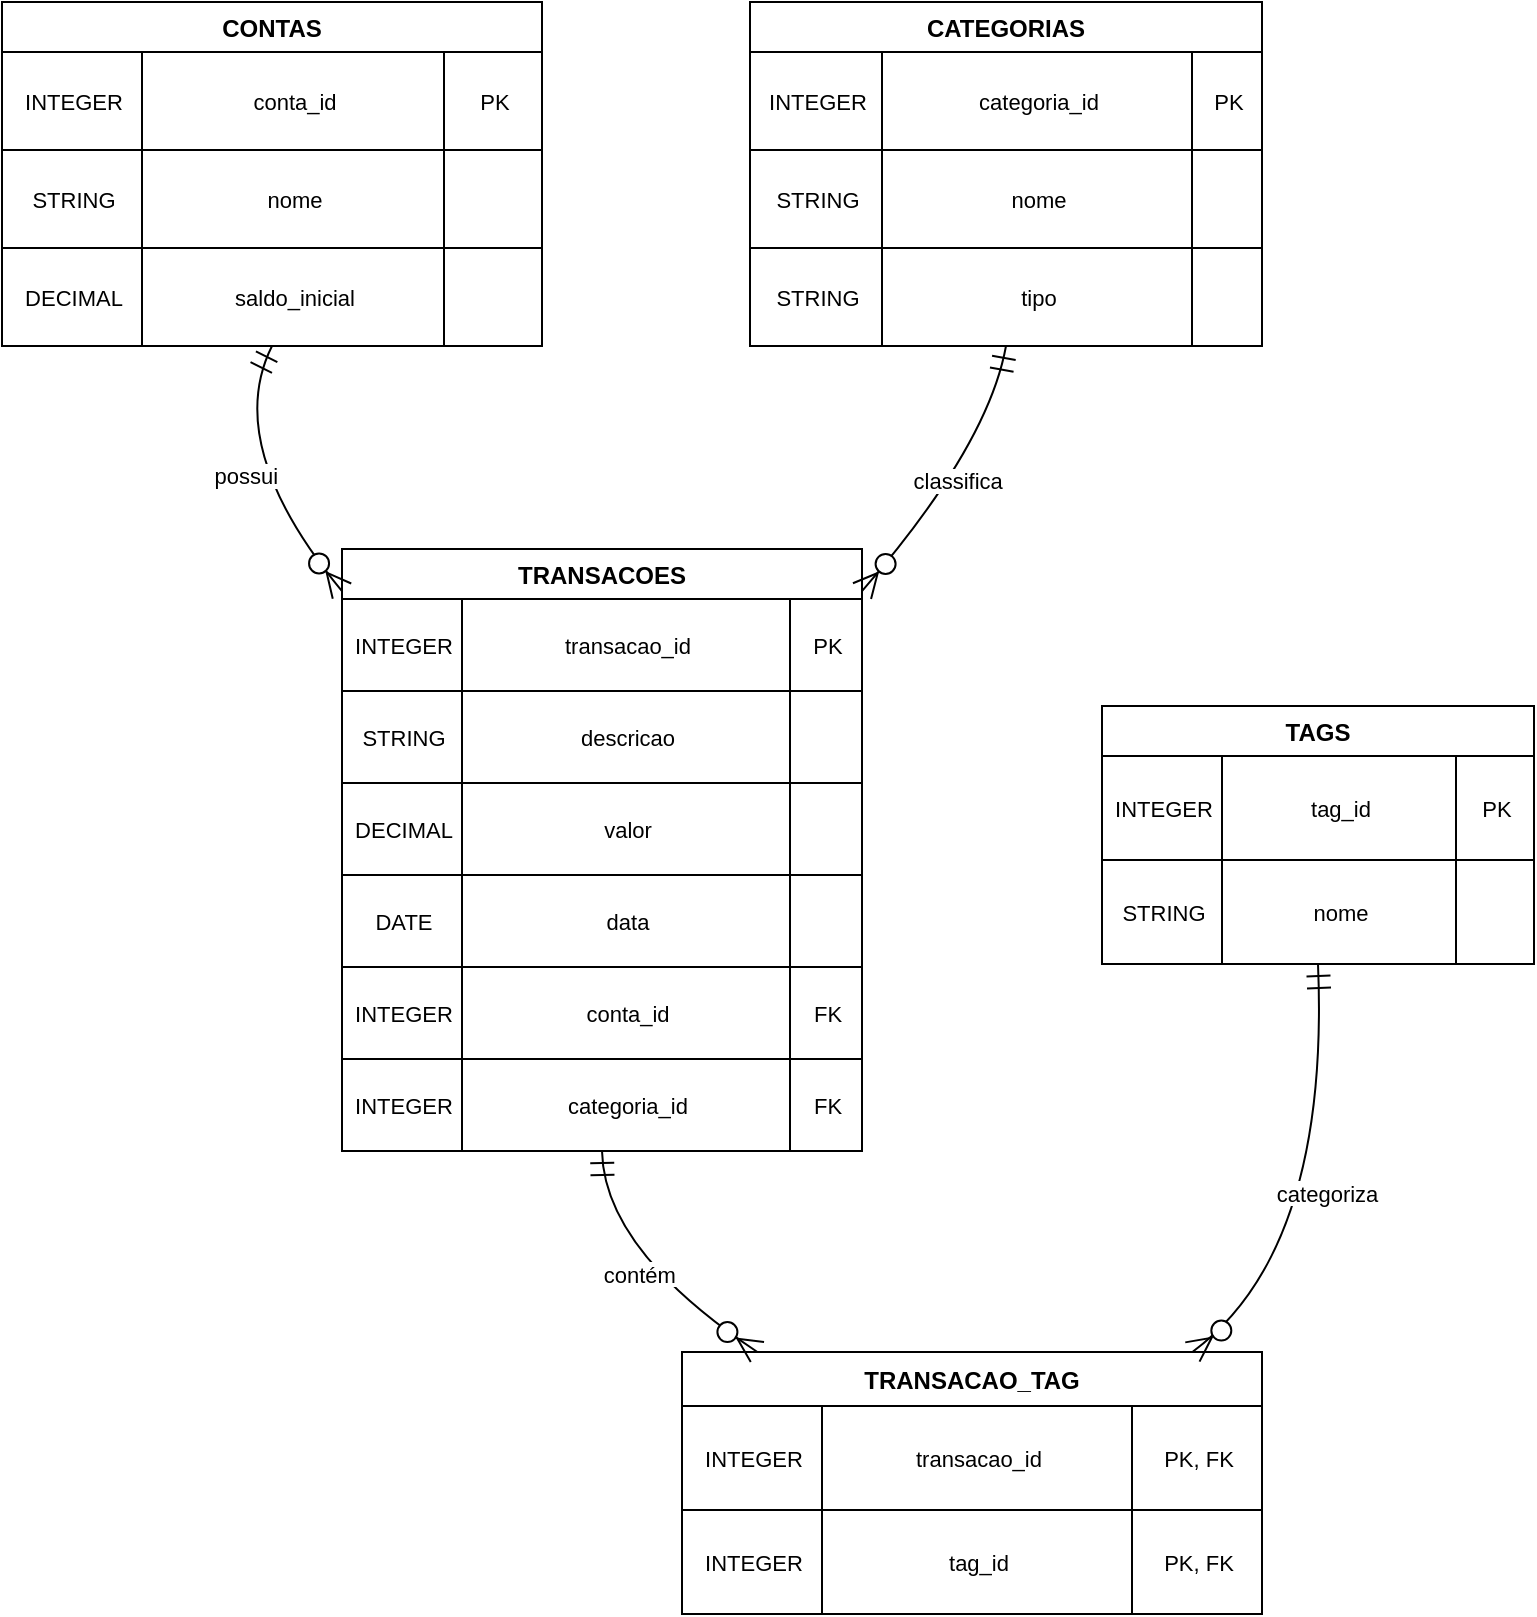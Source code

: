 <mxfile version="28.1.2">
  <diagram name="Página-1" id="78_wQrVvobNNCpphsz5z">
    <mxGraphModel dx="1034" dy="580" grid="1" gridSize="10" guides="1" tooltips="1" connect="1" arrows="1" fold="1" page="1" pageScale="1" pageWidth="827" pageHeight="1169" math="0" shadow="0">
      <root>
        <mxCell id="0" />
        <mxCell id="1" parent="0" />
        <mxCell id="2" value="CONTAS" style="shape=table;startSize=25;container=1;collapsible=0;childLayout=tableLayout;fixedRows=1;rowLines=1;fontStyle=1;align=center;resizeLast=1;" parent="1" vertex="1">
          <mxGeometry x="20" y="8" width="270" height="172" as="geometry" />
        </mxCell>
        <mxCell id="3" style="shape=tableRow;horizontal=0;startSize=0;swimlaneHead=0;swimlaneBody=0;fillColor=none;collapsible=0;dropTarget=0;points=[[0,0.5],[1,0.5]];portConstraint=eastwest;top=0;left=0;right=0;bottom=0;" parent="2" vertex="1">
          <mxGeometry y="25" width="270" height="49" as="geometry" />
        </mxCell>
        <mxCell id="4" value="INTEGER" style="shape=partialRectangle;connectable=0;fillColor=none;top=0;left=0;bottom=0;right=0;align=center;spacingLeft=2;overflow=hidden;fontSize=11;" parent="3" vertex="1">
          <mxGeometry width="70" height="49" as="geometry">
            <mxRectangle width="70" height="49" as="alternateBounds" />
          </mxGeometry>
        </mxCell>
        <mxCell id="5" value="conta_id" style="shape=partialRectangle;connectable=0;fillColor=none;top=0;left=0;bottom=0;right=0;align=center;spacingLeft=2;overflow=hidden;fontSize=11;" parent="3" vertex="1">
          <mxGeometry x="70" width="151" height="49" as="geometry">
            <mxRectangle width="151" height="49" as="alternateBounds" />
          </mxGeometry>
        </mxCell>
        <mxCell id="6" value="PK" style="shape=partialRectangle;connectable=0;fillColor=none;top=0;left=0;bottom=0;right=0;align=center;spacingLeft=2;overflow=hidden;fontSize=11;" parent="3" vertex="1">
          <mxGeometry x="221" width="49" height="49" as="geometry">
            <mxRectangle width="49" height="49" as="alternateBounds" />
          </mxGeometry>
        </mxCell>
        <mxCell id="7" style="shape=tableRow;horizontal=0;startSize=0;swimlaneHead=0;swimlaneBody=0;fillColor=none;collapsible=0;dropTarget=0;points=[[0,0.5],[1,0.5]];portConstraint=eastwest;top=0;left=0;right=0;bottom=0;" parent="2" vertex="1">
          <mxGeometry y="74" width="270" height="49" as="geometry" />
        </mxCell>
        <mxCell id="8" value="STRING" style="shape=partialRectangle;connectable=0;fillColor=none;top=0;left=0;bottom=0;right=0;align=center;spacingLeft=2;overflow=hidden;fontSize=11;" parent="7" vertex="1">
          <mxGeometry width="70" height="49" as="geometry">
            <mxRectangle width="70" height="49" as="alternateBounds" />
          </mxGeometry>
        </mxCell>
        <mxCell id="9" value="nome" style="shape=partialRectangle;connectable=0;fillColor=none;top=0;left=0;bottom=0;right=0;align=center;spacingLeft=2;overflow=hidden;fontSize=11;" parent="7" vertex="1">
          <mxGeometry x="70" width="151" height="49" as="geometry">
            <mxRectangle width="151" height="49" as="alternateBounds" />
          </mxGeometry>
        </mxCell>
        <mxCell id="10" value="" style="shape=partialRectangle;connectable=0;fillColor=none;top=0;left=0;bottom=0;right=0;align=left;spacingLeft=2;overflow=hidden;fontSize=11;" parent="7" vertex="1">
          <mxGeometry x="221" width="49" height="49" as="geometry">
            <mxRectangle width="49" height="49" as="alternateBounds" />
          </mxGeometry>
        </mxCell>
        <mxCell id="11" style="shape=tableRow;horizontal=0;startSize=0;swimlaneHead=0;swimlaneBody=0;fillColor=none;collapsible=0;dropTarget=0;points=[[0,0.5],[1,0.5]];portConstraint=eastwest;top=0;left=0;right=0;bottom=0;" parent="2" vertex="1">
          <mxGeometry y="123" width="270" height="49" as="geometry" />
        </mxCell>
        <mxCell id="12" value="DECIMAL" style="shape=partialRectangle;connectable=0;fillColor=none;top=0;left=0;bottom=0;right=0;align=center;spacingLeft=2;overflow=hidden;fontSize=11;" parent="11" vertex="1">
          <mxGeometry width="70" height="49" as="geometry">
            <mxRectangle width="70" height="49" as="alternateBounds" />
          </mxGeometry>
        </mxCell>
        <mxCell id="13" value="saldo_inicial" style="shape=partialRectangle;connectable=0;fillColor=none;top=0;left=0;bottom=0;right=0;align=center;spacingLeft=2;overflow=hidden;fontSize=11;" parent="11" vertex="1">
          <mxGeometry x="70" width="151" height="49" as="geometry">
            <mxRectangle width="151" height="49" as="alternateBounds" />
          </mxGeometry>
        </mxCell>
        <mxCell id="14" value="" style="shape=partialRectangle;connectable=0;fillColor=none;top=0;left=0;bottom=0;right=0;align=left;spacingLeft=2;overflow=hidden;fontSize=11;" parent="11" vertex="1">
          <mxGeometry x="221" width="49" height="49" as="geometry">
            <mxRectangle width="49" height="49" as="alternateBounds" />
          </mxGeometry>
        </mxCell>
        <mxCell id="15" value="CATEGORIAS" style="shape=table;startSize=25;container=1;collapsible=0;childLayout=tableLayout;fixedRows=1;rowLines=1;fontStyle=1;align=center;resizeLast=1;" parent="1" vertex="1">
          <mxGeometry x="394" y="8" width="256" height="172" as="geometry" />
        </mxCell>
        <mxCell id="16" style="shape=tableRow;horizontal=0;startSize=0;swimlaneHead=0;swimlaneBody=0;fillColor=none;collapsible=0;dropTarget=0;points=[[0,0.5],[1,0.5]];portConstraint=eastwest;top=0;left=0;right=0;bottom=0;" parent="15" vertex="1">
          <mxGeometry y="25" width="256" height="49" as="geometry" />
        </mxCell>
        <mxCell id="17" value="INTEGER" style="shape=partialRectangle;connectable=0;fillColor=none;top=0;left=0;bottom=0;right=0;align=center;spacingLeft=2;overflow=hidden;fontSize=11;" parent="16" vertex="1">
          <mxGeometry width="66" height="49" as="geometry">
            <mxRectangle width="66" height="49" as="alternateBounds" />
          </mxGeometry>
        </mxCell>
        <mxCell id="18" value="categoria_id" style="shape=partialRectangle;connectable=0;fillColor=none;top=0;left=0;bottom=0;right=0;align=center;spacingLeft=2;overflow=hidden;fontSize=11;" parent="16" vertex="1">
          <mxGeometry x="66" width="155" height="49" as="geometry">
            <mxRectangle width="155" height="49" as="alternateBounds" />
          </mxGeometry>
        </mxCell>
        <mxCell id="19" value="PK" style="shape=partialRectangle;connectable=0;fillColor=none;top=0;left=0;bottom=0;right=0;align=center;spacingLeft=2;overflow=hidden;fontSize=11;" parent="16" vertex="1">
          <mxGeometry x="221" width="35" height="49" as="geometry">
            <mxRectangle width="35" height="49" as="alternateBounds" />
          </mxGeometry>
        </mxCell>
        <mxCell id="20" style="shape=tableRow;horizontal=0;startSize=0;swimlaneHead=0;swimlaneBody=0;fillColor=none;collapsible=0;dropTarget=0;points=[[0,0.5],[1,0.5]];portConstraint=eastwest;top=0;left=0;right=0;bottom=0;" parent="15" vertex="1">
          <mxGeometry y="74" width="256" height="49" as="geometry" />
        </mxCell>
        <mxCell id="21" value="STRING" style="shape=partialRectangle;connectable=0;fillColor=none;top=0;left=0;bottom=0;right=0;align=center;spacingLeft=2;overflow=hidden;fontSize=11;" parent="20" vertex="1">
          <mxGeometry width="66" height="49" as="geometry">
            <mxRectangle width="66" height="49" as="alternateBounds" />
          </mxGeometry>
        </mxCell>
        <mxCell id="22" value="nome" style="shape=partialRectangle;connectable=0;fillColor=none;top=0;left=0;bottom=0;right=0;align=center;spacingLeft=2;overflow=hidden;fontSize=11;" parent="20" vertex="1">
          <mxGeometry x="66" width="155" height="49" as="geometry">
            <mxRectangle width="155" height="49" as="alternateBounds" />
          </mxGeometry>
        </mxCell>
        <mxCell id="23" value="" style="shape=partialRectangle;connectable=0;fillColor=none;top=0;left=0;bottom=0;right=0;align=center;spacingLeft=2;overflow=hidden;fontSize=11;" parent="20" vertex="1">
          <mxGeometry x="221" width="35" height="49" as="geometry">
            <mxRectangle width="35" height="49" as="alternateBounds" />
          </mxGeometry>
        </mxCell>
        <mxCell id="24" style="shape=tableRow;horizontal=0;startSize=0;swimlaneHead=0;swimlaneBody=0;fillColor=none;collapsible=0;dropTarget=0;points=[[0,0.5],[1,0.5]];portConstraint=eastwest;top=0;left=0;right=0;bottom=0;" parent="15" vertex="1">
          <mxGeometry y="123" width="256" height="49" as="geometry" />
        </mxCell>
        <mxCell id="25" value="STRING" style="shape=partialRectangle;connectable=0;fillColor=none;top=0;left=0;bottom=0;right=0;align=center;spacingLeft=2;overflow=hidden;fontSize=11;" parent="24" vertex="1">
          <mxGeometry width="66" height="49" as="geometry">
            <mxRectangle width="66" height="49" as="alternateBounds" />
          </mxGeometry>
        </mxCell>
        <mxCell id="26" value="tipo" style="shape=partialRectangle;connectable=0;fillColor=none;top=0;left=0;bottom=0;right=0;align=center;spacingLeft=2;overflow=hidden;fontSize=11;" parent="24" vertex="1">
          <mxGeometry x="66" width="155" height="49" as="geometry">
            <mxRectangle width="155" height="49" as="alternateBounds" />
          </mxGeometry>
        </mxCell>
        <mxCell id="27" value="" style="shape=partialRectangle;connectable=0;fillColor=none;top=0;left=0;bottom=0;right=0;align=center;spacingLeft=2;overflow=hidden;fontSize=11;" parent="24" vertex="1">
          <mxGeometry x="221" width="35" height="49" as="geometry">
            <mxRectangle width="35" height="49" as="alternateBounds" />
          </mxGeometry>
        </mxCell>
        <mxCell id="28" value="TAGS" style="shape=table;startSize=25;container=1;collapsible=0;childLayout=tableLayout;fixedRows=1;rowLines=1;fontStyle=1;align=center;resizeLast=1;" parent="1" vertex="1">
          <mxGeometry x="570" y="360" width="216" height="129" as="geometry" />
        </mxCell>
        <mxCell id="29" style="shape=tableRow;horizontal=0;startSize=0;swimlaneHead=0;swimlaneBody=0;fillColor=none;collapsible=0;dropTarget=0;points=[[0,0.5],[1,0.5]];portConstraint=eastwest;top=0;left=0;right=0;bottom=0;" parent="28" vertex="1">
          <mxGeometry y="25" width="216" height="52" as="geometry" />
        </mxCell>
        <mxCell id="30" value="INTEGER" style="shape=partialRectangle;connectable=0;fillColor=none;top=0;left=0;bottom=0;right=0;align=center;spacingLeft=2;overflow=hidden;fontSize=11;" parent="29" vertex="1">
          <mxGeometry width="60" height="52" as="geometry">
            <mxRectangle width="60" height="52" as="alternateBounds" />
          </mxGeometry>
        </mxCell>
        <mxCell id="31" value="tag_id" style="shape=partialRectangle;connectable=0;fillColor=none;top=0;left=0;bottom=0;right=0;align=center;spacingLeft=2;overflow=hidden;fontSize=11;" parent="29" vertex="1">
          <mxGeometry x="60" width="117" height="52" as="geometry">
            <mxRectangle width="117" height="52" as="alternateBounds" />
          </mxGeometry>
        </mxCell>
        <mxCell id="32" value="PK" style="shape=partialRectangle;connectable=0;fillColor=none;top=0;left=0;bottom=0;right=0;align=center;spacingLeft=2;overflow=hidden;fontSize=11;" parent="29" vertex="1">
          <mxGeometry x="177" width="39" height="52" as="geometry">
            <mxRectangle width="39" height="52" as="alternateBounds" />
          </mxGeometry>
        </mxCell>
        <mxCell id="33" style="shape=tableRow;horizontal=0;startSize=0;swimlaneHead=0;swimlaneBody=0;fillColor=none;collapsible=0;dropTarget=0;points=[[0,0.5],[1,0.5]];portConstraint=eastwest;top=0;left=0;right=0;bottom=0;" parent="28" vertex="1">
          <mxGeometry y="77" width="216" height="52" as="geometry" />
        </mxCell>
        <mxCell id="34" value="STRING" style="shape=partialRectangle;connectable=0;fillColor=none;top=0;left=0;bottom=0;right=0;align=center;spacingLeft=2;overflow=hidden;fontSize=11;" parent="33" vertex="1">
          <mxGeometry width="60" height="52" as="geometry">
            <mxRectangle width="60" height="52" as="alternateBounds" />
          </mxGeometry>
        </mxCell>
        <mxCell id="35" value="nome" style="shape=partialRectangle;connectable=0;fillColor=none;top=0;left=0;bottom=0;right=0;align=center;spacingLeft=2;overflow=hidden;fontSize=11;" parent="33" vertex="1">
          <mxGeometry x="60" width="117" height="52" as="geometry">
            <mxRectangle width="117" height="52" as="alternateBounds" />
          </mxGeometry>
        </mxCell>
        <mxCell id="36" value="" style="shape=partialRectangle;connectable=0;fillColor=none;top=0;left=0;bottom=0;right=0;align=center;spacingLeft=2;overflow=hidden;fontSize=11;" parent="33" vertex="1">
          <mxGeometry x="177" width="39" height="52" as="geometry">
            <mxRectangle width="39" height="52" as="alternateBounds" />
          </mxGeometry>
        </mxCell>
        <mxCell id="37" value="TRANSACOES" style="shape=table;startSize=25;container=1;collapsible=0;childLayout=tableLayout;fixedRows=1;rowLines=1;fontStyle=1;align=center;resizeLast=1;" parent="1" vertex="1">
          <mxGeometry x="190" y="281.5" width="260" height="301" as="geometry" />
        </mxCell>
        <mxCell id="38" style="shape=tableRow;horizontal=0;startSize=0;swimlaneHead=0;swimlaneBody=0;fillColor=none;collapsible=0;dropTarget=0;points=[[0,0.5],[1,0.5]];portConstraint=eastwest;top=0;left=0;right=0;bottom=0;" parent="37" vertex="1">
          <mxGeometry y="25" width="260" height="46" as="geometry" />
        </mxCell>
        <mxCell id="39" value="INTEGER" style="shape=partialRectangle;connectable=0;fillColor=none;top=0;left=0;bottom=0;right=0;align=center;spacingLeft=2;overflow=hidden;fontSize=11;" parent="38" vertex="1">
          <mxGeometry width="60" height="46" as="geometry">
            <mxRectangle width="60" height="46" as="alternateBounds" />
          </mxGeometry>
        </mxCell>
        <mxCell id="40" value="transacao_id" style="shape=partialRectangle;connectable=0;fillColor=none;top=0;left=0;bottom=0;right=0;align=center;spacingLeft=2;overflow=hidden;fontSize=11;" parent="38" vertex="1">
          <mxGeometry x="60" width="164" height="46" as="geometry">
            <mxRectangle width="164" height="46" as="alternateBounds" />
          </mxGeometry>
        </mxCell>
        <mxCell id="41" value="PK" style="shape=partialRectangle;connectable=0;fillColor=none;top=0;left=0;bottom=0;right=0;align=center;spacingLeft=2;overflow=hidden;fontSize=11;" parent="38" vertex="1">
          <mxGeometry x="224" width="36" height="46" as="geometry">
            <mxRectangle width="36" height="46" as="alternateBounds" />
          </mxGeometry>
        </mxCell>
        <mxCell id="42" style="shape=tableRow;horizontal=0;startSize=0;swimlaneHead=0;swimlaneBody=0;fillColor=none;collapsible=0;dropTarget=0;points=[[0,0.5],[1,0.5]];portConstraint=eastwest;top=0;left=0;right=0;bottom=0;" parent="37" vertex="1">
          <mxGeometry y="71" width="260" height="46" as="geometry" />
        </mxCell>
        <mxCell id="43" value="STRING" style="shape=partialRectangle;connectable=0;fillColor=none;top=0;left=0;bottom=0;right=0;align=center;spacingLeft=2;overflow=hidden;fontSize=11;" parent="42" vertex="1">
          <mxGeometry width="60" height="46" as="geometry">
            <mxRectangle width="60" height="46" as="alternateBounds" />
          </mxGeometry>
        </mxCell>
        <mxCell id="44" value="descricao" style="shape=partialRectangle;connectable=0;fillColor=none;top=0;left=0;bottom=0;right=0;align=center;spacingLeft=2;overflow=hidden;fontSize=11;" parent="42" vertex="1">
          <mxGeometry x="60" width="164" height="46" as="geometry">
            <mxRectangle width="164" height="46" as="alternateBounds" />
          </mxGeometry>
        </mxCell>
        <mxCell id="45" value="" style="shape=partialRectangle;connectable=0;fillColor=none;top=0;left=0;bottom=0;right=0;align=left;spacingLeft=2;overflow=hidden;fontSize=11;" parent="42" vertex="1">
          <mxGeometry x="224" width="36" height="46" as="geometry">
            <mxRectangle width="36" height="46" as="alternateBounds" />
          </mxGeometry>
        </mxCell>
        <mxCell id="46" style="shape=tableRow;horizontal=0;startSize=0;swimlaneHead=0;swimlaneBody=0;fillColor=none;collapsible=0;dropTarget=0;points=[[0,0.5],[1,0.5]];portConstraint=eastwest;top=0;left=0;right=0;bottom=0;" parent="37" vertex="1">
          <mxGeometry y="117" width="260" height="46" as="geometry" />
        </mxCell>
        <mxCell id="47" value="DECIMAL" style="shape=partialRectangle;connectable=0;fillColor=none;top=0;left=0;bottom=0;right=0;align=center;spacingLeft=2;overflow=hidden;fontSize=11;" parent="46" vertex="1">
          <mxGeometry width="60" height="46" as="geometry">
            <mxRectangle width="60" height="46" as="alternateBounds" />
          </mxGeometry>
        </mxCell>
        <mxCell id="48" value="valor" style="shape=partialRectangle;connectable=0;fillColor=none;top=0;left=0;bottom=0;right=0;align=center;spacingLeft=2;overflow=hidden;fontSize=11;" parent="46" vertex="1">
          <mxGeometry x="60" width="164" height="46" as="geometry">
            <mxRectangle width="164" height="46" as="alternateBounds" />
          </mxGeometry>
        </mxCell>
        <mxCell id="49" value="" style="shape=partialRectangle;connectable=0;fillColor=none;top=0;left=0;bottom=0;right=0;align=left;spacingLeft=2;overflow=hidden;fontSize=11;" parent="46" vertex="1">
          <mxGeometry x="224" width="36" height="46" as="geometry">
            <mxRectangle width="36" height="46" as="alternateBounds" />
          </mxGeometry>
        </mxCell>
        <mxCell id="50" style="shape=tableRow;horizontal=0;startSize=0;swimlaneHead=0;swimlaneBody=0;fillColor=none;collapsible=0;dropTarget=0;points=[[0,0.5],[1,0.5]];portConstraint=eastwest;top=0;left=0;right=0;bottom=0;" parent="37" vertex="1">
          <mxGeometry y="163" width="260" height="46" as="geometry" />
        </mxCell>
        <mxCell id="51" value="DATE" style="shape=partialRectangle;connectable=0;fillColor=none;top=0;left=0;bottom=0;right=0;align=center;spacingLeft=2;overflow=hidden;fontSize=11;" parent="50" vertex="1">
          <mxGeometry width="60" height="46" as="geometry">
            <mxRectangle width="60" height="46" as="alternateBounds" />
          </mxGeometry>
        </mxCell>
        <mxCell id="52" value="data" style="shape=partialRectangle;connectable=0;fillColor=none;top=0;left=0;bottom=0;right=0;align=center;spacingLeft=2;overflow=hidden;fontSize=11;" parent="50" vertex="1">
          <mxGeometry x="60" width="164" height="46" as="geometry">
            <mxRectangle width="164" height="46" as="alternateBounds" />
          </mxGeometry>
        </mxCell>
        <mxCell id="53" value="" style="shape=partialRectangle;connectable=0;fillColor=none;top=0;left=0;bottom=0;right=0;align=left;spacingLeft=2;overflow=hidden;fontSize=11;" parent="50" vertex="1">
          <mxGeometry x="224" width="36" height="46" as="geometry">
            <mxRectangle width="36" height="46" as="alternateBounds" />
          </mxGeometry>
        </mxCell>
        <mxCell id="54" style="shape=tableRow;horizontal=0;startSize=0;swimlaneHead=0;swimlaneBody=0;fillColor=none;collapsible=0;dropTarget=0;points=[[0,0.5],[1,0.5]];portConstraint=eastwest;top=0;left=0;right=0;bottom=0;" parent="37" vertex="1">
          <mxGeometry y="209" width="260" height="46" as="geometry" />
        </mxCell>
        <mxCell id="55" value="INTEGER" style="shape=partialRectangle;connectable=0;fillColor=none;top=0;left=0;bottom=0;right=0;align=center;spacingLeft=2;overflow=hidden;fontSize=11;" parent="54" vertex="1">
          <mxGeometry width="60" height="46" as="geometry">
            <mxRectangle width="60" height="46" as="alternateBounds" />
          </mxGeometry>
        </mxCell>
        <mxCell id="56" value="conta_id" style="shape=partialRectangle;connectable=0;fillColor=none;top=0;left=0;bottom=0;right=0;align=center;spacingLeft=2;overflow=hidden;fontSize=11;" parent="54" vertex="1">
          <mxGeometry x="60" width="164" height="46" as="geometry">
            <mxRectangle width="164" height="46" as="alternateBounds" />
          </mxGeometry>
        </mxCell>
        <mxCell id="57" value="FK" style="shape=partialRectangle;connectable=0;fillColor=none;top=0;left=0;bottom=0;right=0;align=center;spacingLeft=2;overflow=hidden;fontSize=11;" parent="54" vertex="1">
          <mxGeometry x="224" width="36" height="46" as="geometry">
            <mxRectangle width="36" height="46" as="alternateBounds" />
          </mxGeometry>
        </mxCell>
        <mxCell id="58" style="shape=tableRow;horizontal=0;startSize=0;swimlaneHead=0;swimlaneBody=0;fillColor=none;collapsible=0;dropTarget=0;points=[[0,0.5],[1,0.5]];portConstraint=eastwest;top=0;left=0;right=0;bottom=0;" parent="37" vertex="1">
          <mxGeometry y="255" width="260" height="46" as="geometry" />
        </mxCell>
        <mxCell id="59" value="INTEGER" style="shape=partialRectangle;connectable=0;fillColor=none;top=0;left=0;bottom=0;right=0;align=center;spacingLeft=2;overflow=hidden;fontSize=11;" parent="58" vertex="1">
          <mxGeometry width="60" height="46" as="geometry">
            <mxRectangle width="60" height="46" as="alternateBounds" />
          </mxGeometry>
        </mxCell>
        <mxCell id="60" value="categoria_id" style="shape=partialRectangle;connectable=0;fillColor=none;top=0;left=0;bottom=0;right=0;align=center;spacingLeft=2;overflow=hidden;fontSize=11;" parent="58" vertex="1">
          <mxGeometry x="60" width="164" height="46" as="geometry">
            <mxRectangle width="164" height="46" as="alternateBounds" />
          </mxGeometry>
        </mxCell>
        <mxCell id="61" value="FK" style="shape=partialRectangle;connectable=0;fillColor=none;top=0;left=0;bottom=0;right=0;align=center;spacingLeft=2;overflow=hidden;fontSize=11;" parent="58" vertex="1">
          <mxGeometry x="224" width="36" height="46" as="geometry">
            <mxRectangle width="36" height="46" as="alternateBounds" />
          </mxGeometry>
        </mxCell>
        <mxCell id="62" value="TRANSACAO_TAG" style="shape=table;startSize=27;container=1;collapsible=0;childLayout=tableLayout;fixedRows=1;rowLines=1;fontStyle=1;align=center;resizeLast=1;" parent="1" vertex="1">
          <mxGeometry x="360" y="683" width="290" height="131" as="geometry" />
        </mxCell>
        <mxCell id="63" style="shape=tableRow;horizontal=0;startSize=0;swimlaneHead=0;swimlaneBody=0;fillColor=none;collapsible=0;dropTarget=0;points=[[0,0.5],[1,0.5]];portConstraint=eastwest;top=0;left=0;right=0;bottom=0;" parent="62" vertex="1">
          <mxGeometry y="27" width="290" height="52" as="geometry" />
        </mxCell>
        <mxCell id="64" value="INTEGER" style="shape=partialRectangle;connectable=0;fillColor=none;top=0;left=0;bottom=0;right=0;align=center;spacingLeft=2;overflow=hidden;fontSize=11;" parent="63" vertex="1">
          <mxGeometry width="70" height="52" as="geometry">
            <mxRectangle width="70" height="52" as="alternateBounds" />
          </mxGeometry>
        </mxCell>
        <mxCell id="65" value="transacao_id" style="shape=partialRectangle;connectable=0;fillColor=none;top=0;left=0;bottom=0;right=0;align=center;spacingLeft=2;overflow=hidden;fontSize=11;" parent="63" vertex="1">
          <mxGeometry x="70" width="155" height="52" as="geometry">
            <mxRectangle width="155" height="52" as="alternateBounds" />
          </mxGeometry>
        </mxCell>
        <mxCell id="66" value="PK, FK" style="shape=partialRectangle;connectable=0;fillColor=none;top=0;left=0;bottom=0;right=0;align=center;spacingLeft=2;overflow=hidden;fontSize=11;" parent="63" vertex="1">
          <mxGeometry x="225" width="65" height="52" as="geometry">
            <mxRectangle width="65" height="52" as="alternateBounds" />
          </mxGeometry>
        </mxCell>
        <mxCell id="67" style="shape=tableRow;horizontal=0;startSize=0;swimlaneHead=0;swimlaneBody=0;fillColor=none;collapsible=0;dropTarget=0;points=[[0,0.5],[1,0.5]];portConstraint=eastwest;top=0;left=0;right=0;bottom=0;" parent="62" vertex="1">
          <mxGeometry y="79" width="290" height="52" as="geometry" />
        </mxCell>
        <mxCell id="68" value="INTEGER" style="shape=partialRectangle;connectable=0;fillColor=none;top=0;left=0;bottom=0;right=0;align=center;spacingLeft=2;overflow=hidden;fontSize=11;" parent="67" vertex="1">
          <mxGeometry width="70" height="52" as="geometry">
            <mxRectangle width="70" height="52" as="alternateBounds" />
          </mxGeometry>
        </mxCell>
        <mxCell id="69" value="tag_id" style="shape=partialRectangle;connectable=0;fillColor=none;top=0;left=0;bottom=0;right=0;align=center;spacingLeft=2;overflow=hidden;fontSize=11;" parent="67" vertex="1">
          <mxGeometry x="70" width="155" height="52" as="geometry">
            <mxRectangle width="155" height="52" as="alternateBounds" />
          </mxGeometry>
        </mxCell>
        <mxCell id="70" value="PK, FK" style="shape=partialRectangle;connectable=0;fillColor=none;top=0;left=0;bottom=0;right=0;align=center;spacingLeft=2;overflow=hidden;fontSize=11;" parent="67" vertex="1">
          <mxGeometry x="225" width="65" height="52" as="geometry">
            <mxRectangle width="65" height="52" as="alternateBounds" />
          </mxGeometry>
        </mxCell>
        <mxCell id="71" value="possui" style="curved=1;startArrow=ERmandOne;startSize=10;;endArrow=ERzeroToMany;endSize=10;;exitX=0.5;exitY=1;entryX=0;entryY=0.07;" parent="1" source="2" target="37" edge="1">
          <mxGeometry relative="1" as="geometry">
            <Array as="points">
              <mxPoint x="130" y="230" />
            </Array>
          </mxGeometry>
        </mxCell>
        <mxCell id="72" value="classifica" style="curved=1;startArrow=ERmandOne;startSize=10;;endArrow=ERzeroToMany;endSize=10;;exitX=0.5;exitY=1;entryX=1;entryY=0.07;" parent="1" source="15" target="37" edge="1">
          <mxGeometry relative="1" as="geometry">
            <Array as="points">
              <mxPoint x="513" y="230" />
            </Array>
          </mxGeometry>
        </mxCell>
        <mxCell id="73" value="contém" style="curved=1;startArrow=ERmandOne;startSize=10;;endArrow=ERzeroToMany;endSize=10;;exitX=0.5;exitY=1;entryX=0.13;entryY=0;" parent="1" source="37" target="62" edge="1">
          <mxGeometry relative="1" as="geometry">
            <Array as="points">
              <mxPoint x="321" y="632" />
            </Array>
          </mxGeometry>
        </mxCell>
        <mxCell id="74" value="categoriza" style="curved=1;startArrow=ERmandOne;startSize=10;;endArrow=ERzeroToMany;endSize=10;;exitX=0.5;exitY=1;entryX=0.88;entryY=0;" parent="1" source="28" target="62" edge="1">
          <mxGeometry relative="1" as="geometry">
            <Array as="points">
              <mxPoint x="684" y="632" />
            </Array>
          </mxGeometry>
        </mxCell>
      </root>
    </mxGraphModel>
  </diagram>
</mxfile>
